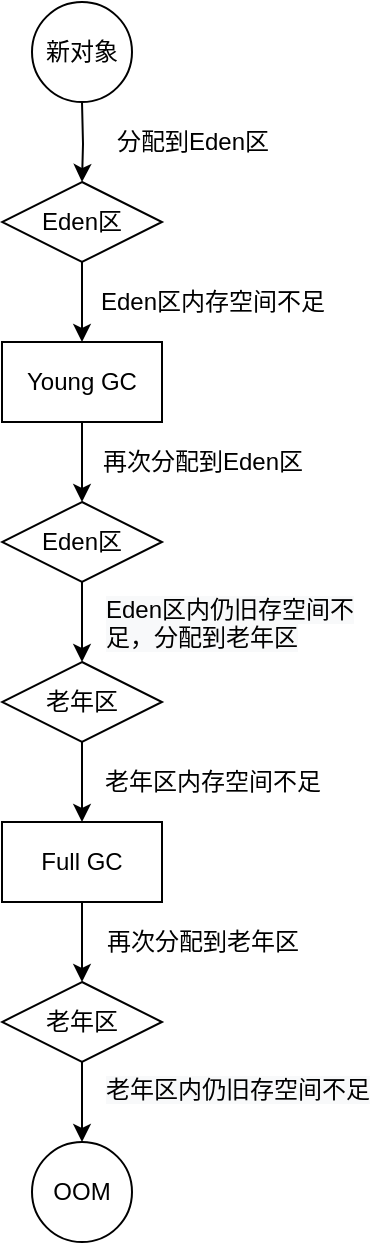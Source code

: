 <mxfile version="15.6.8" type="github">
  <diagram id="_98956hBXzSBnoxRIqcM" name="Page-1">
    <mxGraphModel dx="920" dy="513" grid="1" gridSize="10" guides="1" tooltips="1" connect="1" arrows="1" fold="1" page="1" pageScale="1" pageWidth="827" pageHeight="1169" math="0" shadow="0">
      <root>
        <mxCell id="0" />
        <mxCell id="1" parent="0" />
        <mxCell id="tfeWMHWeHRs0Ee3GljUW-4" value="" style="edgeStyle=orthogonalEdgeStyle;rounded=0;orthogonalLoop=1;jettySize=auto;html=1;" edge="1" parent="1" target="tfeWMHWeHRs0Ee3GljUW-3">
          <mxGeometry relative="1" as="geometry">
            <mxPoint x="240" y="120" as="sourcePoint" />
          </mxGeometry>
        </mxCell>
        <mxCell id="tfeWMHWeHRs0Ee3GljUW-6" value="" style="edgeStyle=orthogonalEdgeStyle;rounded=0;orthogonalLoop=1;jettySize=auto;html=1;" edge="1" parent="1" source="tfeWMHWeHRs0Ee3GljUW-3" target="tfeWMHWeHRs0Ee3GljUW-5">
          <mxGeometry relative="1" as="geometry" />
        </mxCell>
        <mxCell id="tfeWMHWeHRs0Ee3GljUW-3" value="Eden区" style="rhombus;whiteSpace=wrap;html=1;" vertex="1" parent="1">
          <mxGeometry x="200" y="160" width="80" height="40" as="geometry" />
        </mxCell>
        <mxCell id="tfeWMHWeHRs0Ee3GljUW-8" value="" style="edgeStyle=orthogonalEdgeStyle;rounded=0;orthogonalLoop=1;jettySize=auto;html=1;" edge="1" parent="1" source="tfeWMHWeHRs0Ee3GljUW-5" target="tfeWMHWeHRs0Ee3GljUW-7">
          <mxGeometry relative="1" as="geometry" />
        </mxCell>
        <mxCell id="tfeWMHWeHRs0Ee3GljUW-5" value="Young GC" style="whiteSpace=wrap;html=1;" vertex="1" parent="1">
          <mxGeometry x="200" y="240" width="80" height="40" as="geometry" />
        </mxCell>
        <mxCell id="tfeWMHWeHRs0Ee3GljUW-25" value="" style="edgeStyle=orthogonalEdgeStyle;rounded=0;orthogonalLoop=1;jettySize=auto;html=1;" edge="1" parent="1" source="tfeWMHWeHRs0Ee3GljUW-7" target="tfeWMHWeHRs0Ee3GljUW-24">
          <mxGeometry relative="1" as="geometry" />
        </mxCell>
        <mxCell id="tfeWMHWeHRs0Ee3GljUW-7" value="Eden区" style="rhombus;whiteSpace=wrap;html=1;" vertex="1" parent="1">
          <mxGeometry x="200" y="320" width="80" height="40" as="geometry" />
        </mxCell>
        <mxCell id="tfeWMHWeHRs0Ee3GljUW-14" value="" style="edgeStyle=orthogonalEdgeStyle;rounded=0;orthogonalLoop=1;jettySize=auto;html=1;" edge="1" parent="1" source="tfeWMHWeHRs0Ee3GljUW-9" target="tfeWMHWeHRs0Ee3GljUW-13">
          <mxGeometry relative="1" as="geometry" />
        </mxCell>
        <mxCell id="tfeWMHWeHRs0Ee3GljUW-9" value="Full GC" style="whiteSpace=wrap;html=1;" vertex="1" parent="1">
          <mxGeometry x="200" y="480" width="80" height="40" as="geometry" />
        </mxCell>
        <mxCell id="tfeWMHWeHRs0Ee3GljUW-19" value="" style="edgeStyle=orthogonalEdgeStyle;rounded=0;orthogonalLoop=1;jettySize=auto;html=1;" edge="1" parent="1" source="tfeWMHWeHRs0Ee3GljUW-13">
          <mxGeometry relative="1" as="geometry">
            <mxPoint x="240" y="640" as="targetPoint" />
          </mxGeometry>
        </mxCell>
        <mxCell id="tfeWMHWeHRs0Ee3GljUW-13" value="老年区" style="rhombus;whiteSpace=wrap;html=1;" vertex="1" parent="1">
          <mxGeometry x="200" y="560" width="80" height="40" as="geometry" />
        </mxCell>
        <mxCell id="tfeWMHWeHRs0Ee3GljUW-20" value="&lt;span&gt;Eden区内存空间不足&lt;/span&gt;" style="text;html=1;align=center;verticalAlign=middle;resizable=0;points=[];autosize=1;strokeColor=none;fillColor=none;" vertex="1" parent="1">
          <mxGeometry x="240" y="210" width="130" height="20" as="geometry" />
        </mxCell>
        <mxCell id="tfeWMHWeHRs0Ee3GljUW-21" value="&lt;span style=&quot;color: rgb(0 , 0 , 0) ; font-family: &amp;#34;helvetica&amp;#34; ; font-size: 12px ; font-style: normal ; font-weight: 400 ; letter-spacing: normal ; text-align: center ; text-indent: 0px ; text-transform: none ; word-spacing: 0px ; background-color: rgb(248 , 249 , 250) ; display: inline ; float: none&quot;&gt;Eden区内仍旧存空间不足，分配到老年区&lt;/span&gt;" style="text;whiteSpace=wrap;html=1;" vertex="1" parent="1">
          <mxGeometry x="250" y="360" width="140" height="30" as="geometry" />
        </mxCell>
        <mxCell id="tfeWMHWeHRs0Ee3GljUW-22" value="&lt;span style=&quot;color: rgb(0 , 0 , 0) ; font-family: &amp;#34;helvetica&amp;#34; ; font-size: 12px ; font-style: normal ; font-weight: 400 ; letter-spacing: normal ; text-align: center ; text-indent: 0px ; text-transform: none ; word-spacing: 0px ; background-color: rgb(248 , 249 , 250) ; display: inline ; float: none&quot;&gt;老年区内仍旧存空间不足&lt;/span&gt;" style="text;whiteSpace=wrap;html=1;" vertex="1" parent="1">
          <mxGeometry x="250" y="600" width="140" height="30" as="geometry" />
        </mxCell>
        <mxCell id="tfeWMHWeHRs0Ee3GljUW-23" value="&lt;span&gt;老年区内存空间不足&lt;/span&gt;" style="text;html=1;align=center;verticalAlign=middle;resizable=0;points=[];autosize=1;strokeColor=none;fillColor=none;" vertex="1" parent="1">
          <mxGeometry x="245" y="450" width="120" height="20" as="geometry" />
        </mxCell>
        <mxCell id="tfeWMHWeHRs0Ee3GljUW-28" style="edgeStyle=orthogonalEdgeStyle;rounded=0;orthogonalLoop=1;jettySize=auto;html=1;" edge="1" parent="1" source="tfeWMHWeHRs0Ee3GljUW-24" target="tfeWMHWeHRs0Ee3GljUW-9">
          <mxGeometry relative="1" as="geometry" />
        </mxCell>
        <mxCell id="tfeWMHWeHRs0Ee3GljUW-24" value="老年区" style="rhombus;whiteSpace=wrap;html=1;" vertex="1" parent="1">
          <mxGeometry x="200" y="400" width="80" height="40" as="geometry" />
        </mxCell>
        <mxCell id="tfeWMHWeHRs0Ee3GljUW-29" value="分配到Eden区" style="text;html=1;align=center;verticalAlign=middle;resizable=0;points=[];autosize=1;strokeColor=none;fillColor=none;" vertex="1" parent="1">
          <mxGeometry x="250" y="130" width="90" height="20" as="geometry" />
        </mxCell>
        <mxCell id="tfeWMHWeHRs0Ee3GljUW-30" value="再次分配到Eden区" style="text;html=1;align=center;verticalAlign=middle;resizable=0;points=[];autosize=1;strokeColor=none;fillColor=none;" vertex="1" parent="1">
          <mxGeometry x="240" y="290" width="120" height="20" as="geometry" />
        </mxCell>
        <mxCell id="tfeWMHWeHRs0Ee3GljUW-31" value="再次分配到老年区" style="text;html=1;align=center;verticalAlign=middle;resizable=0;points=[];autosize=1;strokeColor=none;fillColor=none;" vertex="1" parent="1">
          <mxGeometry x="245" y="530" width="110" height="20" as="geometry" />
        </mxCell>
        <mxCell id="tfeWMHWeHRs0Ee3GljUW-34" value="新对象" style="ellipse;whiteSpace=wrap;html=1;aspect=fixed;" vertex="1" parent="1">
          <mxGeometry x="215" y="70" width="50" height="50" as="geometry" />
        </mxCell>
        <mxCell id="tfeWMHWeHRs0Ee3GljUW-35" value="OOM" style="ellipse;whiteSpace=wrap;html=1;aspect=fixed;" vertex="1" parent="1">
          <mxGeometry x="215" y="640" width="50" height="50" as="geometry" />
        </mxCell>
      </root>
    </mxGraphModel>
  </diagram>
</mxfile>
